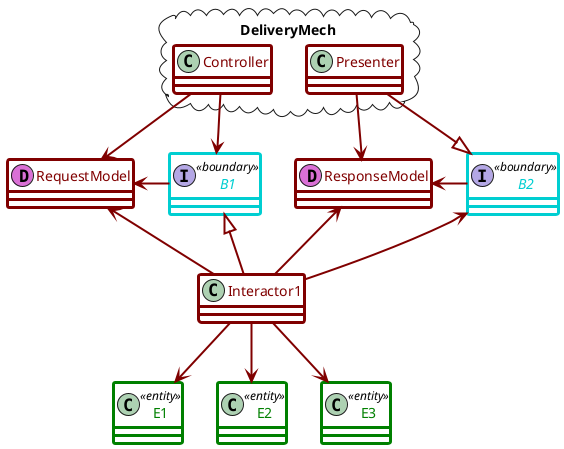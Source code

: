 @startuml

skinparam shadowing false

skinparam class {
  BackgroundColor White
  BorderThickness 3
  ArrowThickness 2
  ArrowColor Maroon
  BorderColor Maroon
  FontColor Maroon
  BorderColor<<boundary>> DarkTurquoise
  FontColor<<boundary>> DarkTurquoise
  BorderColor<<entity>> Green
  FontColor<<entity>> Green
}

together {
class RequestModel << (D,orchid) >>
class ResponseModel << (D,orchid) >>
Interface B1 <<boundary>>
Interface B2 <<boundary>>
}

together {
class Interactor1
}

together {
class E1 <<entity>>
class E2 <<entity>>
class E3 <<entity>>
}

package DeliveryMech <<Cloud>> {
    class Controller
    class Presenter
}


Controller --> B1
Presenter --|> B2
Interactor1 -up-|> B1
B2 <-- Interactor1
Interactor1 --> E1
Interactor1 --> E2
Interactor1 --> E3
RequestModel <- B1
B2 -> ResponseModel
Presenter --> ResponseModel
Interactor1 -up-> ResponseModel
Interactor1 -up-> RequestModel
Controller --> RequestModel

B1 -[hidden]> B2
E1 -[hidden]> E2
E2 -[hidden]> E3
Controller -[hidden]>Presenter

@enduml
